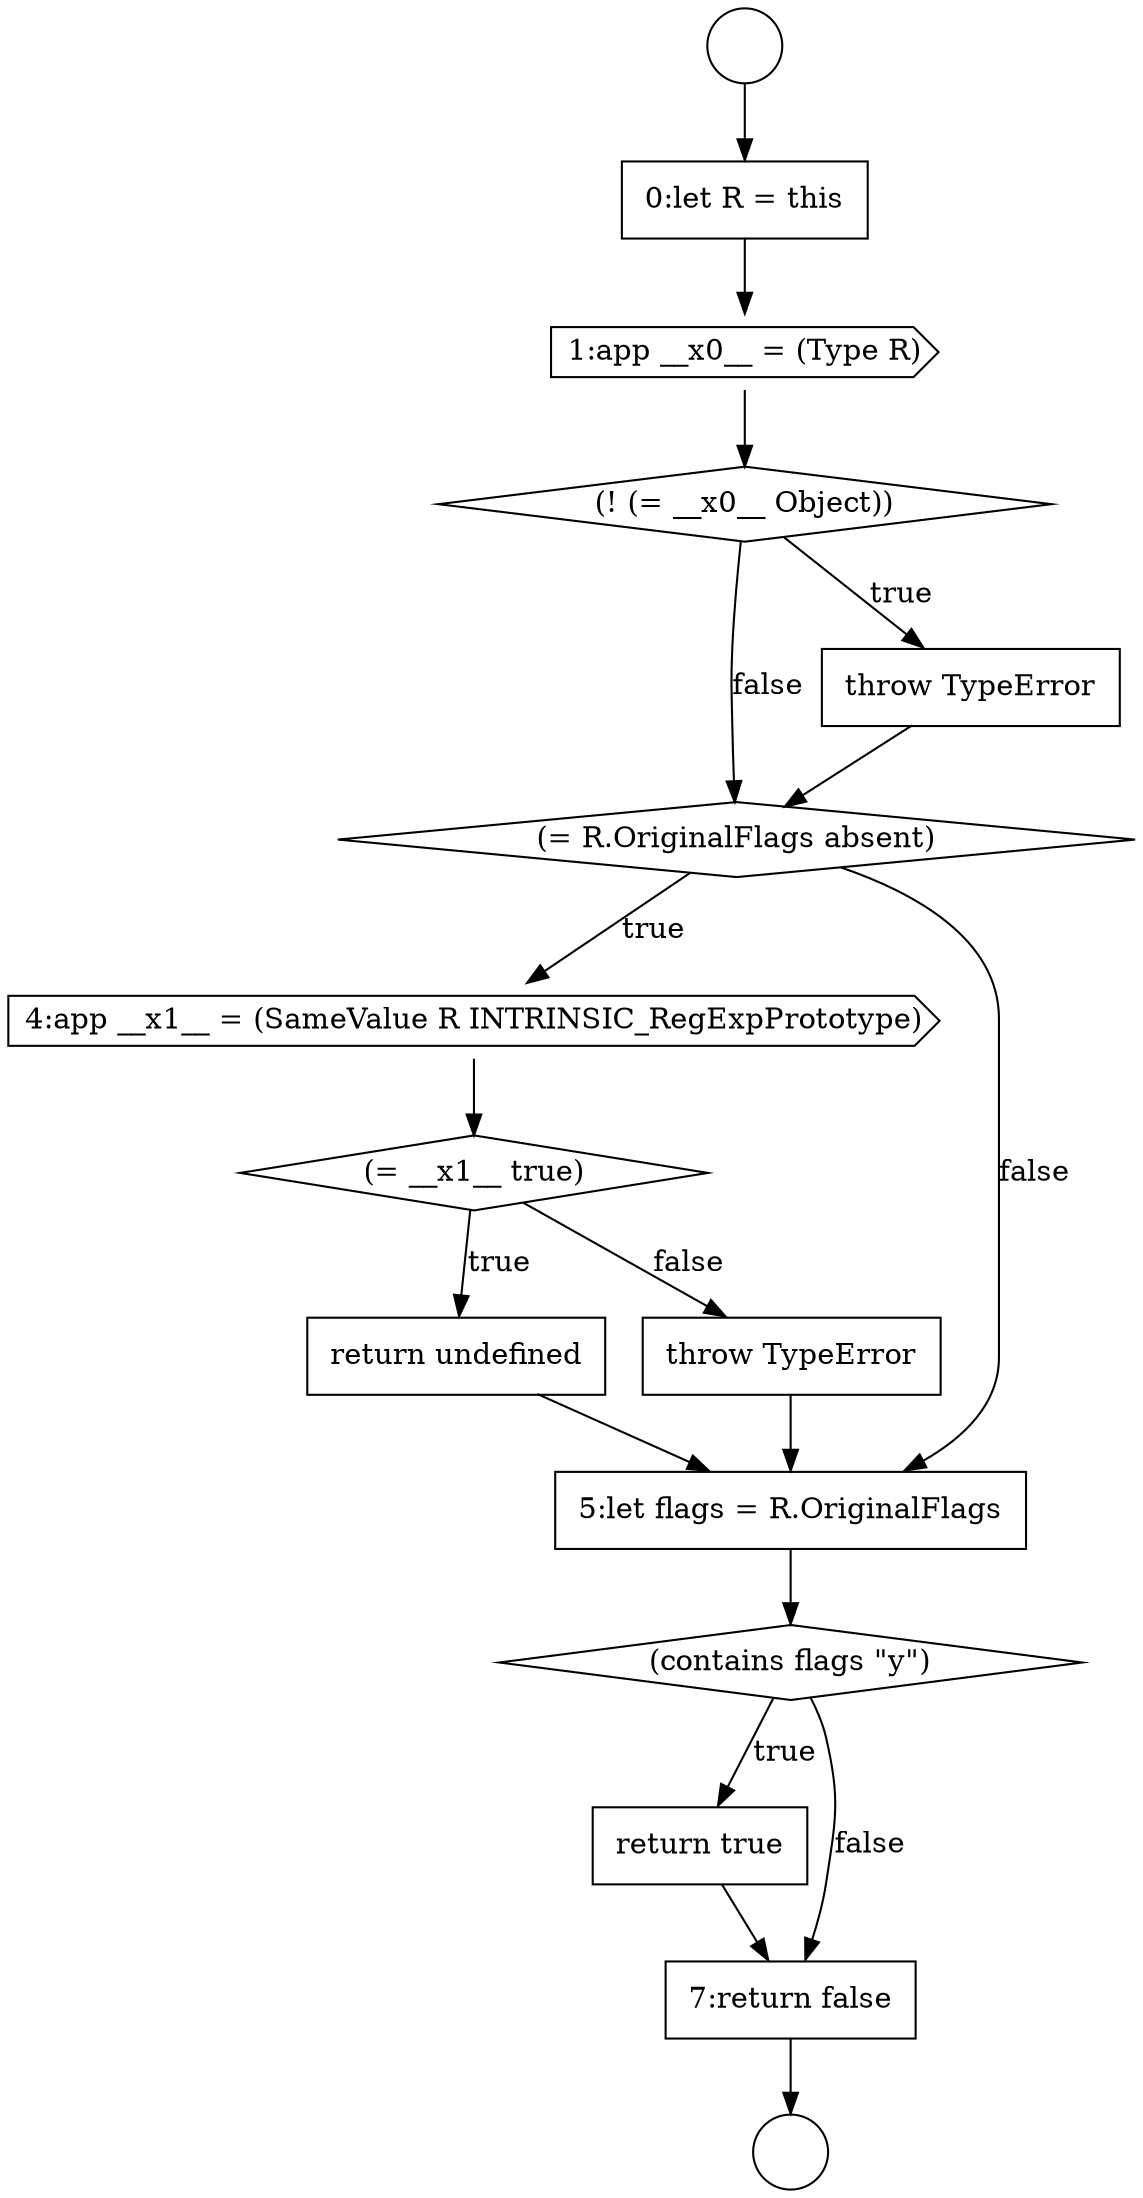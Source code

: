 digraph {
  node14585 [shape=circle label=" " color="black" fillcolor="white" style=filled]
  node14591 [shape=cds, label=<<font color="black">4:app __x1__ = (SameValue R INTRINSIC_RegExpPrototype)</font>> color="black" fillcolor="white" style=filled]
  node14597 [shape=none, margin=0, label=<<font color="black">
    <table border="0" cellborder="1" cellspacing="0" cellpadding="10">
      <tr><td align="left">return true</td></tr>
    </table>
  </font>> color="black" fillcolor="white" style=filled]
  node14584 [shape=circle label=" " color="black" fillcolor="white" style=filled]
  node14588 [shape=diamond, label=<<font color="black">(! (= __x0__ Object))</font>> color="black" fillcolor="white" style=filled]
  node14598 [shape=none, margin=0, label=<<font color="black">
    <table border="0" cellborder="1" cellspacing="0" cellpadding="10">
      <tr><td align="left">7:return false</td></tr>
    </table>
  </font>> color="black" fillcolor="white" style=filled]
  node14590 [shape=diamond, label=<<font color="black">(= R.OriginalFlags absent)</font>> color="black" fillcolor="white" style=filled]
  node14593 [shape=none, margin=0, label=<<font color="black">
    <table border="0" cellborder="1" cellspacing="0" cellpadding="10">
      <tr><td align="left">return undefined</td></tr>
    </table>
  </font>> color="black" fillcolor="white" style=filled]
  node14587 [shape=cds, label=<<font color="black">1:app __x0__ = (Type R)</font>> color="black" fillcolor="white" style=filled]
  node14595 [shape=none, margin=0, label=<<font color="black">
    <table border="0" cellborder="1" cellspacing="0" cellpadding="10">
      <tr><td align="left">5:let flags = R.OriginalFlags</td></tr>
    </table>
  </font>> color="black" fillcolor="white" style=filled]
  node14594 [shape=none, margin=0, label=<<font color="black">
    <table border="0" cellborder="1" cellspacing="0" cellpadding="10">
      <tr><td align="left">throw TypeError</td></tr>
    </table>
  </font>> color="black" fillcolor="white" style=filled]
  node14589 [shape=none, margin=0, label=<<font color="black">
    <table border="0" cellborder="1" cellspacing="0" cellpadding="10">
      <tr><td align="left">throw TypeError</td></tr>
    </table>
  </font>> color="black" fillcolor="white" style=filled]
  node14586 [shape=none, margin=0, label=<<font color="black">
    <table border="0" cellborder="1" cellspacing="0" cellpadding="10">
      <tr><td align="left">0:let R = this</td></tr>
    </table>
  </font>> color="black" fillcolor="white" style=filled]
  node14596 [shape=diamond, label=<<font color="black">(contains flags &quot;y&quot;)</font>> color="black" fillcolor="white" style=filled]
  node14592 [shape=diamond, label=<<font color="black">(= __x1__ true)</font>> color="black" fillcolor="white" style=filled]
  node14588 -> node14589 [label=<<font color="black">true</font>> color="black"]
  node14588 -> node14590 [label=<<font color="black">false</font>> color="black"]
  node14586 -> node14587 [ color="black"]
  node14590 -> node14591 [label=<<font color="black">true</font>> color="black"]
  node14590 -> node14595 [label=<<font color="black">false</font>> color="black"]
  node14594 -> node14595 [ color="black"]
  node14587 -> node14588 [ color="black"]
  node14584 -> node14586 [ color="black"]
  node14597 -> node14598 [ color="black"]
  node14592 -> node14593 [label=<<font color="black">true</font>> color="black"]
  node14592 -> node14594 [label=<<font color="black">false</font>> color="black"]
  node14589 -> node14590 [ color="black"]
  node14593 -> node14595 [ color="black"]
  node14598 -> node14585 [ color="black"]
  node14595 -> node14596 [ color="black"]
  node14596 -> node14597 [label=<<font color="black">true</font>> color="black"]
  node14596 -> node14598 [label=<<font color="black">false</font>> color="black"]
  node14591 -> node14592 [ color="black"]
}
